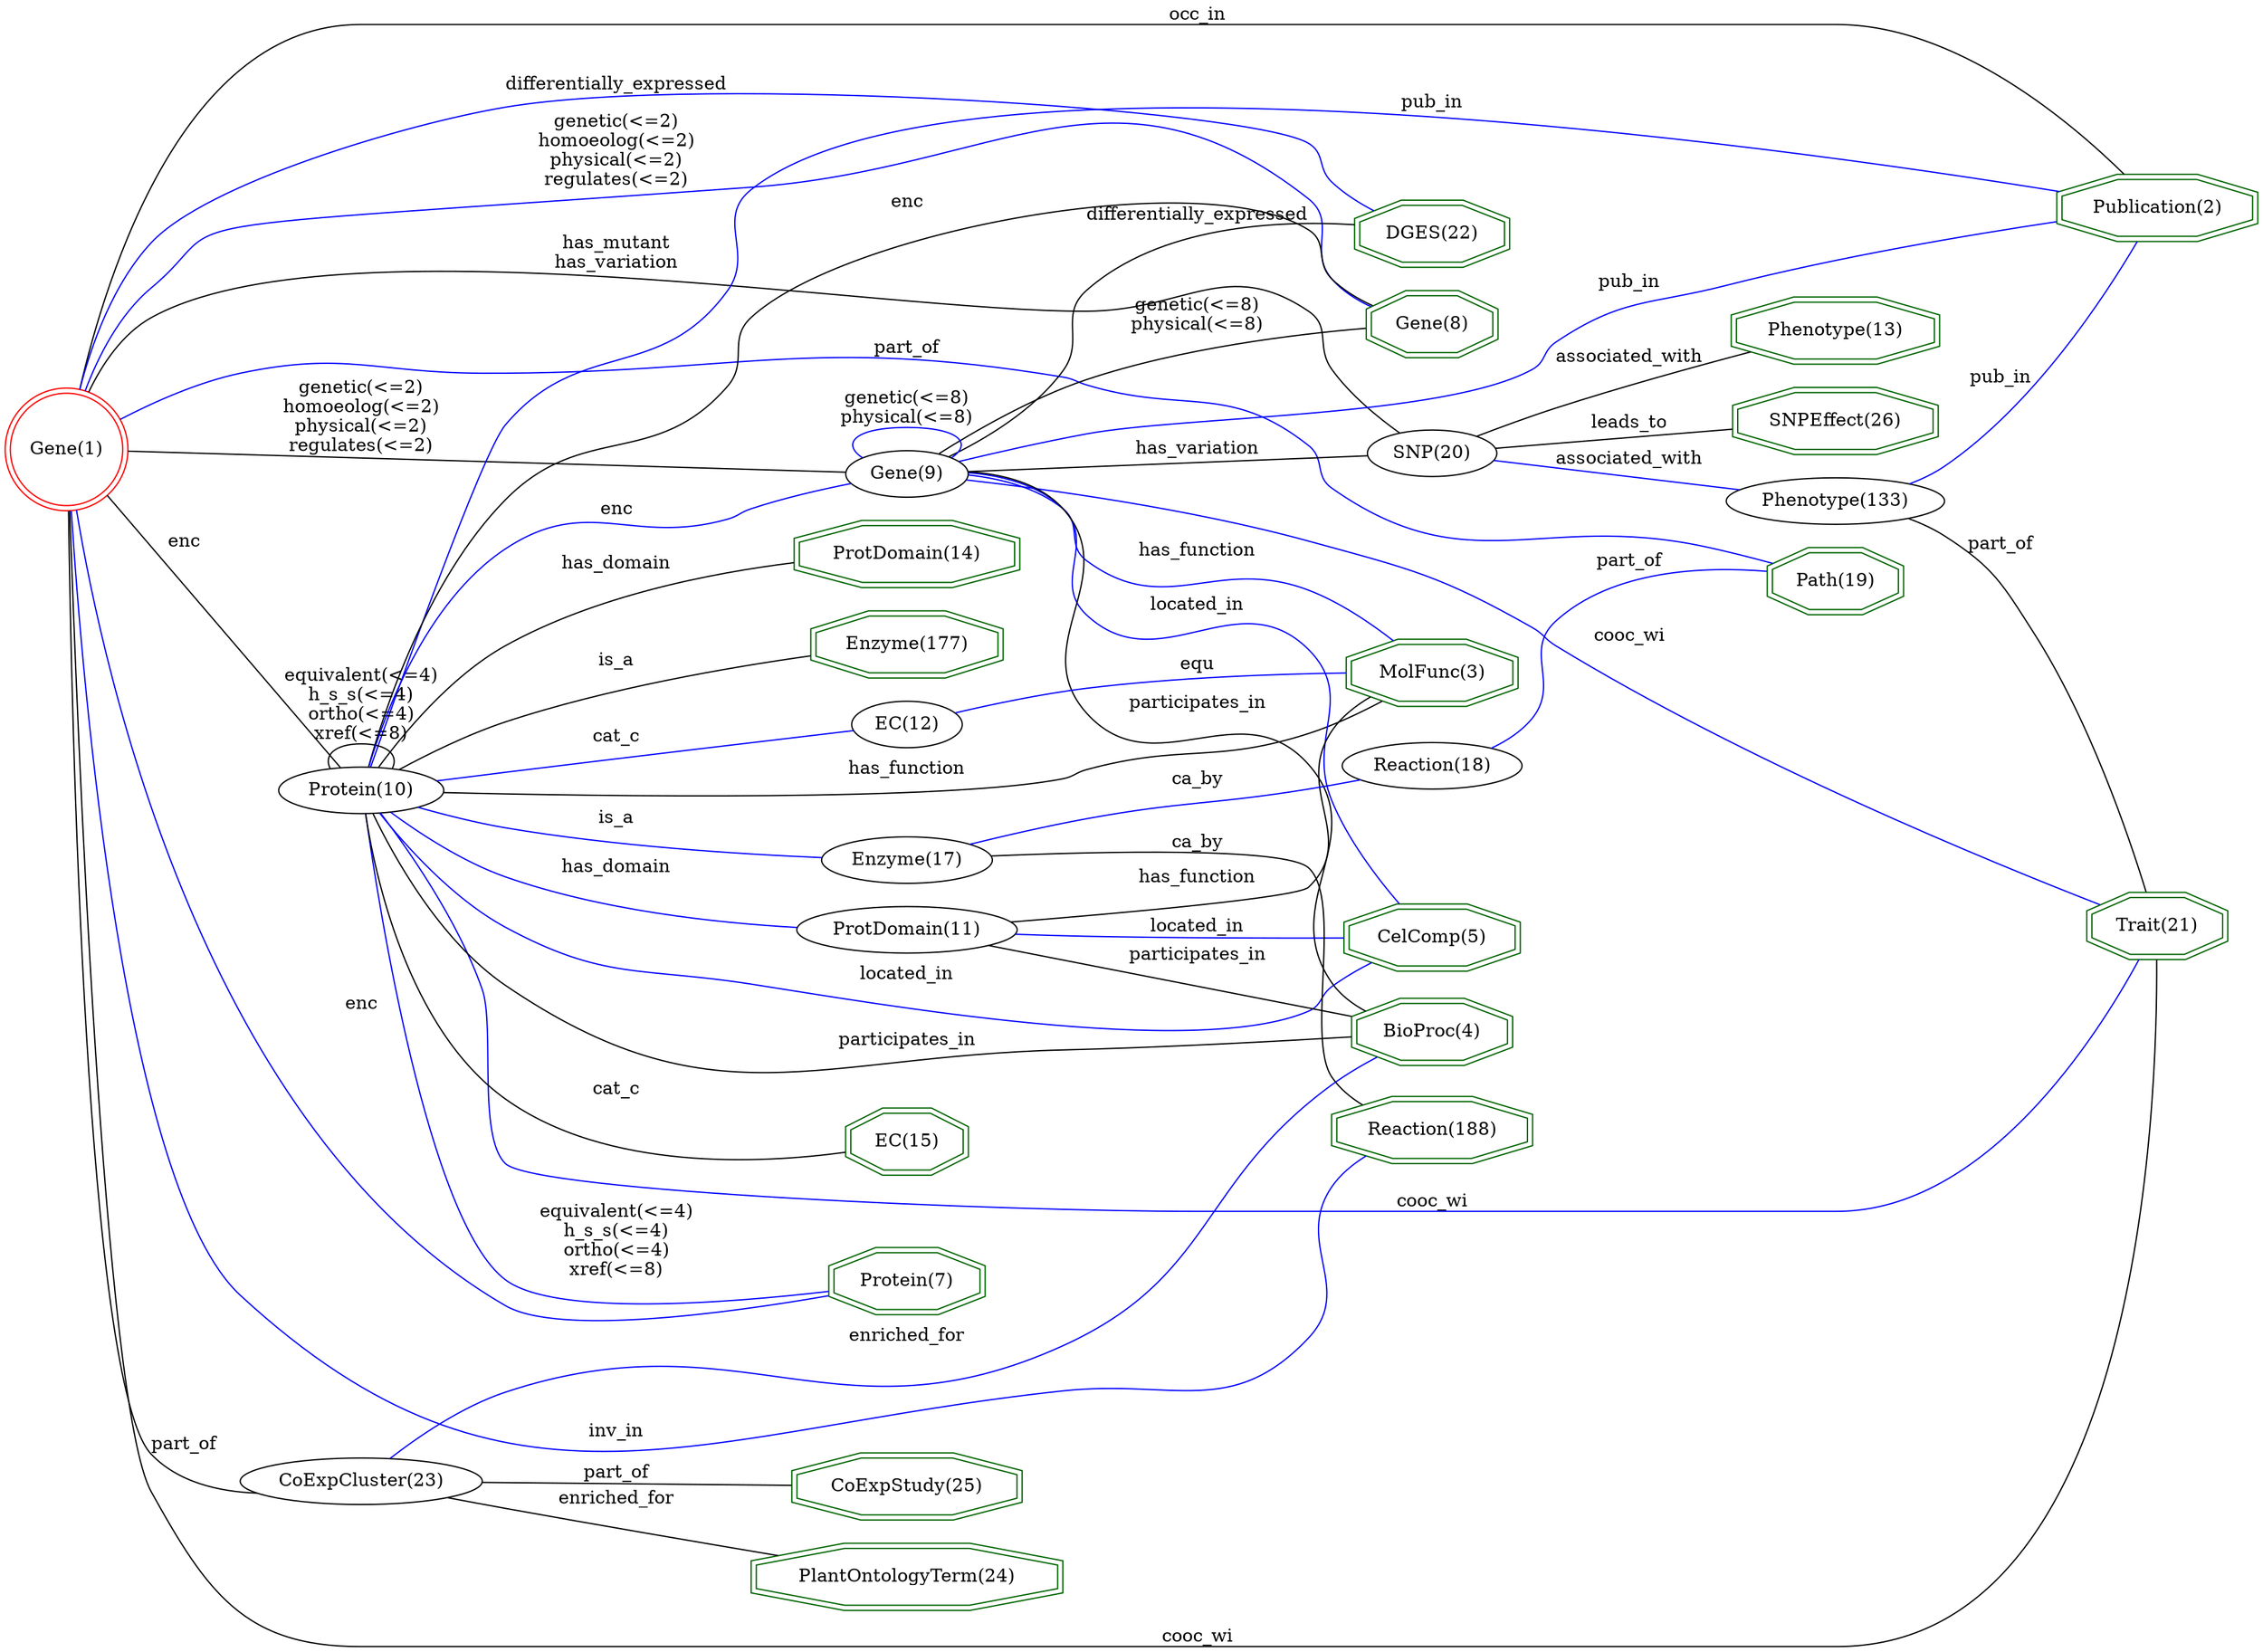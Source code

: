 digraph {
	graph [_draw_="c 9 -#fffffe00 C 7 -#ffffff P 4 0 0 0 1352 1486.9 1352 1486.9 0 ",
		bb="0,0,1486.9,1352",
		dpi=96,
		rankdir=LR,
		xdotversion=1.7
	];
	node [label="\N"];
	"Path(19)"	[_draw_="c 7 -#006400 p 8 1242.56 951.54 1242.56 966.46 1216.69 977 1180.11 977 1154.25 966.46 1154.25 951.54 1180.11 941 1216.69 941 c 7 \
-#006400 p 8 1246.54 948.85 1246.54 969.15 1217.47 981 1179.33 981 1150.26 969.15 1150.26 948.85 1179.33 937 1217.47 937 ",
		_ldraw_="F 14 11 -Times-Roman c 7 -#000000 T 1198.4 955.3 0 47 8 -Path(19) ",
		color=darkgreen,
		height=0.61111,
		pos="1198.4,959",
		shape=doubleoctagon,
		width=1.3422];
	"Trait(21)"	[_draw_="c 7 -#006400 p 8 1462.71 1136.54 1462.71 1151.46 1435.8 1162 1397.74 1162 1370.83 1151.46 1370.83 1136.54 1397.74 1126 1435.8 1126 \
c 7 -#006400 p 8 1466.72 1133.82 1466.72 1154.18 1436.56 1166 1396.98 1166 1366.81 1154.18 1366.81 1133.82 1396.98 1122 1436.56 \
1122 ",
		_ldraw_="F 14 11 -Times-Roman c 7 -#000000 T 1416.77 1140.3 0 49 9 -Trait(21) ",
		color=darkgreen,
		height=0.61111,
		pos="1416.8,1144",
		shape=doubleoctagon,
		width=1.3813];
	"Publication(2)"	[_draw_="c 7 -#006400 p 8 1483.02 851.54 1483.02 866.46 1444.21 877 1389.33 877 1350.52 866.46 1350.52 851.54 1389.33 841 1444.21 841 c 7 \
-#006400 p 8 1487.03 848.49 1487.03 869.51 1444.75 881 1388.79 881 1346.51 869.51 1346.51 848.49 1388.79 837 1444.75 837 ",
		_ldraw_="F 14 11 -Times-Roman c 7 -#000000 T 1416.77 855.3 0 78 14 -Publication(2) ",
		color=darkgreen,
		height=0.61111,
		pos="1416.8,859",
		shape=doubleoctagon,
		width=1.948];
	"PlantOntologyTerm(24)"	[_draw_="c 7 -#006400 p 8 691.82 80.54 691.82 95.46 631.29 106 545.69 106 485.16 95.46 485.16 80.54 545.69 70 631.29 70 c 7 -#006400 p 8 \
695.82 77.18 695.82 98.82 631.64 110 545.35 110 481.17 98.82 481.17 77.18 545.35 66 631.64 66 ",
		_ldraw_="F 14 11 -Times-Roman c 7 -#000000 T 588.49 84.3 0 131 21 -PlantOntologyTerm(24) ",
		color=darkgreen,
		height=0.61111,
		pos="588.49,88",
		shape=doubleoctagon,
		width=2.9837];
	"Gene(1)"	[_draw_="c 7 -#ff0000 e 43.65 658 39.78 39.78 c 7 -#ff0000 e 43.65 658 43.79 43.79 ",
		_ldraw_="F 14 11 -Times-Roman c 7 -#000000 T 43.65 654.3 0 45 7 -Gene(1) ",
		color=red,
		height=1.2124,
		pos="43.646,658",
		shape=doublecircle,
		width=1.2124];
	"Gene(1)" -> "Path(19)"	[_draw_="c 7 -#0000ff B 19 48.73 701.47 55.74 767.56 72.57 896.75 105.29 1002 123.72 1061.25 122.21 1082.49 163.29 1129 221.62 1195.04 247.3 \
1208.98 332.08 1233 388.1 1248.87 405.29 1240.06 463.08 1233 524.45 1225.5 947.06 1124.99 1003.16 1099 1071.81 1067.2 1141.02 1009.85 \
1175.3 979.36 ",
		_ldraw_="F 14 11 -Times-Roman c 7 -#000000 T 588.49 1233.8 0 40 7 -part_of ",
		arrowhead=none,
		color=blue,
		label=part_of,
		lp="588.49,1237.5",
		pos="48.734,701.47 55.741,767.56 72.568,896.75 105.29,1002 123.72,1061.3 122.21,1082.5 163.29,1129 221.62,1195 247.3,1209 332.08,1233 \
388.1,1248.9 405.29,1240.1 463.08,1233 524.45,1225.5 947.06,1125 1003.2,1099 1071.8,1067.2 1141,1009.9 1175.3,979.36"];
	"Gene(1)" -> "Trait(21)"	[_draw_="c 7 -#000000 B 13 47.54 701.51 58.68 851.37 105.02 1337 237.69 1337 237.69 1337 237.69 1337 1199.4 1337 1232.17 1337 1243.02 1335.63 \
1270.64 1318 1332.81 1278.31 1381.76 1203.42 1403.51 1166.18 ",
		_ldraw_="F 14 11 -Times-Roman c 7 -#000000 T 779.41 1340.8 0 46 7 -cooc_wi ",
		arrowhead=none,
		color=black,
		label=cooc_wi,
		lp="779.41,1344.5",
		pos="47.54,701.51 58.682,851.37 105.02,1337 237.69,1337 237.69,1337 237.69,1337 1199.4,1337 1232.2,1337 1243,1335.6 1270.6,1318 1332.8,\
1278.3 1381.8,1203.4 1403.5,1166.2"];
	"Gene(1)" -> "Publication(2)"	[_draw_="c 7 -#000000 B 13 47.26 614.39 54.23 504.39 74.82 218.03 105.29 128 131.54 50.48 155.84 0 237.69 0 237.69 0 237.69 0 1199.4 0 1377.41 \
0 1410.41 702.45 1415.09 836.9 ",
		_ldraw_="F 14 11 -Times-Roman c 7 -#000000 T 779.41 3.8 0 37 6 -occ_in ",
		arrowhead=none,
		color=black,
		label=occ_in,
		lp="779.41,7.5",
		pos="47.259,614.39 54.225,504.39 74.817,218.03 105.29,128 131.54,50.476 155.84,0 237.69,0 237.69,0 237.69,0 1199.4,0 1377.4,0 1410.4,\
702.45 1415.1,836.9"];
	"DGES(22)"	[_draw_="c 7 -#006400 p 8 985.15 1060.54 985.15 1075.46 954.62 1086 911.45 1086 880.92 1075.46 880.92 1060.54 911.45 1050 954.62 1050 c 7 \
-#006400 p 8 989.15 1057.69 989.15 1078.31 955.29 1090 910.78 1090 876.92 1078.31 876.92 1057.69 910.78 1046 955.29 1046 ",
		_ldraw_="F 14 11 -Times-Roman c 7 -#000000 T 933.03 1064.3 0 58 8 -DGES(22) ",
		color=darkgreen,
		height=0.61111,
		pos="933.03,1068",
		shape=doubleoctagon,
		width=1.5572];
	"Gene(1)" -> "DGES(22)"	[_draw_="c 7 -#0000ff B 13 48 701.54 55.74 770.89 81.1 906.03 163.29 979 351.48 1146.07 463.99 1081.46 713.91 1111 771.73 1117.83 788.21 \
1124.23 844.91 1111 850.66 1109.66 876.17 1096.92 898.12 1085.66 ",
		_ldraw_="F 14 11 -Times-Roman c 7 -#000000 T 397.58 1102.8 0 131 24 -differentially_expressed ",
		arrowhead=none,
		color=blue,
		label=differentially_expressed,
		lp="397.58,1106.5",
		pos="47.995,701.54 55.738,770.89 81.096,906.03 163.29,979 351.48,1146.1 463.99,1081.5 713.91,1111 771.73,1117.8 788.21,1124.2 844.91,\
1111 850.66,1109.7 876.17,1096.9 898.12,1085.7"];
	"Gene(8)"	[_draw_="c 7 -#006400 p 8 975.87 749.54 975.87 764.46 950.78 775 915.29 775 890.2 764.46 890.2 749.54 915.29 739 950.78 739 c 7 -#006400 \
p 8 979.86 746.88 979.86 767.12 951.58 779 914.49 779 886.21 767.12 886.21 746.88 914.49 735 951.58 735 ",
		_ldraw_="F 14 11 -Times-Roman c 7 -#000000 T 933.03 753.3 0 45 7 -Gene(8) ",
		color=darkgreen,
		height=0.61111,
		pos="933.03,757",
		shape=doubleoctagon,
		width=1.3031];
	"Gene(1)" -> "Gene(8)"	[_draw_="c 7 -#0000ff B 19 51 614.76 62.68 548.54 93.14 421.09 163.29 339 219.22 273.56 248.81 265.82 332.08 244 371.28 233.73 667.85 240.75 \
695.91 270 735.84 311.64 676.09 485.43 713.91 529 752.93 573.96 798.81 519.32 844.91 557 874.01 580.79 910.36 687.93 925.23 734.86 ",
		_ldraw_="F 14 11 -Times-Roman c 7 -#000000 T 397.58 292.8 0 72 12 -genetic(<=2) F 14 11 -Times-Roman c 7 -#000000 T 397.58 277.8 0 94 14 \
-homoeolog(<=2) F 14 11 -Times-Roman c 7 -#000000 T 397.58 262.8 0 78 13 -physical(<=2) F 14 11 -Times-Roman c 7 -#000000 T 397.58 \
247.8 0 82 14 -regulates(<=2) ",
		arrowhead=none,
		color=blue,
		label="genetic(<=2)\nhomoeolog(<=2)\nphysical(<=2)\nregulates(<=2)",
		lp="397.58,274",
		pos="50.999,614.76 62.685,548.54 93.142,421.09 163.29,339 219.22,273.56 248.81,265.82 332.08,244 371.28,233.73 667.85,240.75 695.91,270 \
735.84,311.64 676.09,485.43 713.91,529 752.93,573.96 798.81,519.32 844.91,557 874.01,580.79 910.36,687.93 925.23,734.86"];
	"Protein(7)"	[_draw_="c 7 -#006400 p 8 638.39 293.54 638.39 308.46 609.16 319 567.82 319 538.59 308.46 538.59 293.54 567.82 283 609.16 283 c 7 -#006400 \
p 8 642.39 290.73 642.39 311.27 609.86 323 567.13 323 534.6 311.27 534.6 290.73 567.13 279 609.86 279 ",
		_ldraw_="F 14 11 -Times-Roman c 7 -#000000 T 588.49 297.3 0 55 10 -Protein(7) ",
		color=darkgreen,
		height=0.61111,
		pos="588.49,301",
		shape=doubleoctagon,
		width=1.4986];
	"Gene(1)" -> "Protein(7)"	[_draw_="c 7 -#0000ff B 7 65.09 619.94 105.49 548.99 202.94 397.58 332.08 330 366.18 312.15 470.3 305.19 534.58 302.55 ",
		_ldraw_="F 14 11 -Times-Roman c 7 -#000000 T 238.69 478.8 0 19 3 -enc ",
		arrowhead=none,
		color=blue,
		label=enc,
		lp="238.69,482.5",
		pos="65.092,619.94 105.49,548.99 202.94,397.58 332.08,330 366.18,312.15 470.3,305.19 534.58,302.55"];
	"Reaction(188)"	[_draw_="c 7 -#006400 p 8 999.28 70.54 999.28 85.46 960.48 96 905.59 96 866.79 85.46 866.79 70.54 905.59 60 960.48 60 c 7 -#006400 p 8 1003.29 \
67.49 1003.29 88.51 961.01 100 905.06 100 862.78 88.51 862.78 67.49 905.06 56 961.01 56 ",
		_ldraw_="F 14 11 -Times-Roman c 7 -#000000 T 933.03 74.3 0 78 13 -Reaction(188) ",
		color=darkgreen,
		height=0.61111,
		pos="933.03,78",
		shape=doubleoctagon,
		width=1.948];
	"Gene(1)" -> "Reaction(188)"	[_draw_="c 7 -#0000ff B 10 45.49 614.39 48.24 510.77 59.59 253.14 105.29 182 250.31 -43.74 427.86 45.1 695.91 57 752.13 59.5 815.67 65.32 \
862.66 70.2 ",
		_ldraw_="F 14 11 -Times-Roman c 7 -#000000 T 397.58 38.8 0 35 6 -inv_in ",
		arrowhead=none,
		color=blue,
		label=inv_in,
		lp="397.58,42.5",
		pos="45.492,614.39 48.235,510.77 59.591,253.14 105.29,182 250.31,-43.743 427.86,45.104 695.91,57 752.13,59.495 815.67,65.317 862.66,70.199"];
	"Protein(10)"	[_draw_="c 7 -#000000 e 238.69 658 50.89 18 ",
		_ldraw_="F 14 11 -Times-Roman c 7 -#000000 T 238.69 654.3 0 62 11 -Protein(10) ",
		height=0.5,
		pos="238.69,658",
		width=1.4082];
	"Gene(1)" -> "Protein(10)"	[_draw_="c 7 -#000000 B 4 87.49 658 117.15 658 156.72 658 187.8 658 ",
		_ldraw_="F 14 11 -Times-Roman c 7 -#000000 T 125.29 661.8 0 19 3 -enc ",
		arrowhead=none,
		color=black,
		label=enc,
		lp="125.29,665.5",
		pos="87.488,658 117.15,658 156.72,658 187.8,658"];
	"Gene(9)"	[_draw_="c 7 -#000000 e 588.49 898 39.79 18 ",
		_ldraw_="F 14 11 -Times-Roman c 7 -#000000 T 588.49 894.3 0 45 7 -Gene(9) ",
		height=0.5,
		pos="588.49,898",
		width=1.1013];
	"Gene(1)" -> "Gene(9)"	[_draw_="c 7 -#000000 B 7 69.13 694.11 113.22 755.49 212.58 878.06 332.08 925 409.27 955.32 509.13 927.33 557.96 909.75 ",
		_ldraw_="F 14 11 -Times-Roman c 7 -#000000 T 238.69 963.8 0 72 12 -genetic(<=2) F 14 11 -Times-Roman c 7 -#000000 T 238.69 948.8 0 94 14 \
-homoeolog(<=2) F 14 11 -Times-Roman c 7 -#000000 T 238.69 933.8 0 78 13 -physical(<=2) F 14 11 -Times-Roman c 7 -#000000 T 238.69 \
918.8 0 82 14 -regulates(<=2) ",
		arrowhead=none,
		color=black,
		label="genetic(<=2)\nhomoeolog(<=2)\nphysical(<=2)\nregulates(<=2)",
		lp="238.69,945",
		pos="69.134,694.11 113.22,755.49 212.58,878.06 332.08,925 409.27,955.32 509.13,927.33 557.96,909.75"];
	"SNP(20)"	[_draw_="c 7 -#000000 e 933.03 1215 41.69 18 ",
		_ldraw_="F 14 11 -Times-Roman c 7 -#000000 T 933.03 1211.3 0 48 7 -SNP(20) ",
		height=0.5,
		pos="933.03,1215",
		width=1.1555];
	"Gene(1)" -> "SNP(20)"	[_draw_="c 7 -#000000 B 10 49.14 701.66 56.1 759.11 72.29 862.49 105.29 945 158.85 1078.88 197.87 1124.28 332.08 1177 434.2 1217.12 773.26 \
1216.97 891.18 1215.64 ",
		_ldraw_="F 14 11 -Times-Roman c 7 -#000000 T 397.58 1219.8 0 64 10 -has_mutant F 14 11 -Times-Roman c 7 -#000000 T 397.58 1204.8 0 73 13 \
-has_variation ",
		arrowhead=none,
		color=black,
		label="has_mutant\nhas_variation",
		lp="397.58,1216",
		pos="49.137,701.66 56.098,759.11 72.285,862.49 105.29,945 158.85,1078.9 197.87,1124.3 332.08,1177 434.2,1217.1 773.26,1217 891.18,1215.6"];
	"CoExpCluster(23)"	[_draw_="c 7 -#000000 e 238.69 173 75.29 18 ",
		_ldraw_="F 14 11 -Times-Roman c 7 -#000000 T 238.69 169.3 0 100 16 -CoExpCluster(23) ",
		height=0.5,
		pos="238.69,173",
		width=2.0943];
	"Gene(1)" -> "CoExpCluster(23)"	[_draw_="c 7 -#000000 B 7 44.75 614.09 45.88 513.74 53.99 271.72 105.29 212 120.75 194.01 144.05 184.1 166.82 178.71 ",
		_ldraw_="F 14 11 -Times-Roman c 7 -#000000 T 125.29 215.8 0 40 7 -part_of ",
		arrowhead=none,
		color=black,
		label=part_of,
		lp="125.29,219.5",
		pos="44.747,614.09 45.876,513.74 53.99,271.72 105.29,212 120.75,194.01 144.05,184.1 166.82,178.71"];
	"MolFunc(3)"	[_draw_="c 7 -#006400 p 8 991.32 426.54 991.32 441.46 957.18 452 908.89 452 874.75 441.46 874.75 426.54 908.89 416 957.18 416 c 7 -#006400 \
p 8 995.31 423.59 995.31 444.41 957.78 456 908.29 456 870.75 444.41 870.75 423.59 908.29 412 957.78 412 ",
		_ldraw_="F 14 11 -Times-Roman c 7 -#000000 T 933.03 430.3 0 67 10 -MolFunc(3) ",
		color=darkgreen,
		height=0.61111,
		pos="933.03,434",
		shape=doubleoctagon,
		width=1.7331];
	"EC(15)"	[_draw_="c 7 -#006400 p 8 627.79 743.54 627.79 758.46 604.77 769 572.21 769 549.19 758.46 549.19 743.54 572.21 733 604.77 733 c 7 -#006400 \
p 8 631.78 740.97 631.78 761.03 605.64 773 571.35 773 545.2 761.03 545.2 740.97 571.35 729 605.64 729 ",
		_ldraw_="F 14 11 -Times-Roman c 7 -#000000 T 588.49 747.3 0 40 6 -EC(15) ",
		color=darkgreen,
		height=0.61111,
		pos="588.49,751",
		shape=doubleoctagon,
		width=1.2054];
	"Phenotype(13)"	[_draw_="c 7 -#006400 p 8 1265.97 1279.54 1265.97 1294.46 1226.39 1305 1170.41 1305 1130.83 1294.46 1130.83 1279.54 1170.41 1269 1226.39 \
1269 c 7 -#006400 p 8 1269.97 1276.47 1269.97 1297.53 1226.91 1309 1169.89 1309 1126.83 1297.53 1126.83 1276.47 1169.89 1265 1226.91 \
1265 ",
		_ldraw_="F 14 11 -Times-Roman c 7 -#000000 T 1198.4 1283.3 0 80 13 -Phenotype(13) ",
		color=darkgreen,
		height=0.61111,
		pos="1198.4,1287",
		shape=doubleoctagon,
		width=1.9871];
	"SNPEffect(26)"	[_draw_="c 7 -#006400 p 8 1266.87 1217.54 1266.87 1232.46 1226.76 1243 1170.04 1243 1129.94 1232.46 1129.94 1217.54 1170.04 1207 1226.76 \
1207 c 7 -#006400 p 8 1270.88 1214.46 1270.88 1235.54 1227.28 1247 1169.52 1247 1125.92 1235.54 1125.92 1214.46 1169.52 1203 1227.28 \
1203 ",
		_ldraw_="F 14 11 -Times-Roman c 7 -#000000 T 1198.4 1221.3 0 81 13 -SNPEffect(26) ",
		color=darkgreen,
		height=0.61111,
		pos="1198.4,1225",
		shape=doubleoctagon,
		width=2.0066];
	"CelComp(5)"	[_draw_="c 7 -#006400 p 8 992.64 960.54 992.64 975.46 957.72 986 908.34 986 873.43 975.46 873.43 960.54 908.34 950 957.72 950 c 7 -#006400 \
p 8 996.63 957.57 996.63 978.43 958.31 990 907.76 990 869.44 978.43 869.44 957.57 907.76 946 958.31 946 ",
		_ldraw_="F 14 11 -Times-Roman c 7 -#000000 T 933.03 964.3 0 69 10 -CelComp(5) ",
		color=darkgreen,
		height=0.61111,
		pos="933.03,968",
		shape=doubleoctagon,
		width=1.7721];
	"BioProc(4)"	[_draw_="c 7 -#006400 p 8 987.36 539.54 987.36 554.46 955.54 565 910.53 565 878.71 554.46 878.71 539.54 910.53 529 955.54 529 c 7 -#006400 \
p 8 991.37 536.66 991.37 557.34 956.19 569 909.88 569 874.7 557.34 874.7 536.66 909.88 525 956.19 525 ",
		_ldraw_="F 14 11 -Times-Roman c 7 -#000000 T 933.03 543.3 0 61 10 -BioProc(4) ",
		color=darkgreen,
		height=0.61111,
		pos="933.03,547",
		shape=doubleoctagon,
		width=1.6158];
	"ProtDomain(14)"	[_draw_="c 7 -#006400 p 8 663.13 681.54 663.13 696.46 619.41 707 557.58 707 513.86 696.46 513.86 681.54 557.58 671 619.41 671 c 7 -#006400 \
p 8 667.13 678.39 667.13 699.61 619.88 711 557.1 711 509.85 699.61 509.85 678.39 557.1 667 619.88 667 ",
		_ldraw_="F 14 11 -Times-Roman c 7 -#000000 T 588.49 685.3 0 90 14 -ProtDomain(14) ",
		color=darkgreen,
		height=0.61111,
		pos="588.49,689",
		shape=doubleoctagon,
		width=2.1825];
	"Enzyme(177)"	[_draw_="c 7 -#006400 p 8 652.53 619.54 652.53 634.46 615.02 645 561.97 645 524.46 634.46 524.46 619.54 561.97 609 615.02 609 c 7 -#006400 \
p 8 656.53 616.51 656.53 637.49 615.57 649 561.42 649 520.46 637.49 520.46 616.51 561.42 605 615.57 605 ",
		_ldraw_="F 14 11 -Times-Roman c 7 -#000000 T 588.49 623.3 0 75 11 -Enzyme(177) ",
		color=darkgreen,
		height=0.61111,
		pos="588.49,627",
		shape=doubleoctagon,
		width=1.8894];
	"CoExpStudy(25)"	[_draw_="c 7 -#006400 p 8 664.45 142.54 664.45 157.46 619.95 168 557.03 168 512.54 157.46 512.54 142.54 557.03 132 619.95 132 c 7 -#006400 \
p 8 668.45 139.38 668.45 160.62 620.42 172 556.56 172 508.54 160.62 508.54 139.38 556.56 128 620.42 128 ",
		_ldraw_="F 14 11 -Times-Roman c 7 -#000000 T 588.49 146.3 0 92 14 -CoExpStudy(25) ",
		color=darkgreen,
		height=0.61111,
		pos="588.49,150",
		shape=doubleoctagon,
		width=2.2216];
	"Phenotype(133)"	[_draw_="c 7 -#000000 e 1198.4 1167 66.89 18 ",
		_ldraw_="F 14 11 -Times-Roman c 7 -#000000 T 1198.4 1163.3 0 87 14 -Phenotype(133) ",
		height=0.5,
		pos="1198.4,1167",
		width=1.8596];
	"Phenotype(133)" -> "Trait(21)"	[_draw_="c 7 -#000000 B 4 1260.83 1160.47 1294.43 1156.9 1335.5 1152.53 1366.9 1149.19 ",
		_ldraw_="F 14 11 -Times-Roman c 7 -#000000 T 1308.64 1159.8 0 40 7 -part_of ",
		arrowhead=none,
		color=black,
		label=part_of,
		lp="1308.6,1163.5",
		pos="1260.8,1160.5 1294.4,1156.9 1335.5,1152.5 1366.9,1149.2"];
	"Phenotype(133)" -> "Publication(2)"	[_draw_="c 7 -#0000ff B 4 1211.97 1149.11 1249.22 1096.09 1358.98 939.84 1400.03 881.4 ",
		_ldraw_="F 14 11 -Times-Roman c 7 -#000000 T 1308.64 1034.8 0 38 6 -pub_in ",
		arrowhead=none,
		color=blue,
		label=pub_in,
		lp="1308.6,1038.5",
		pos="1212,1149.1 1249.2,1096.1 1359,939.84 1400,881.4"];
	"Protein(10)" -> "Trait(21)"	[_draw_="c 7 -#0000ff B 13 251.93 675.76 269.36 702.14 300.71 753.86 314.08 803 323.28 836.83 306.91 1093.6 332.08 1118 335.37 1121.19 1084.54 \
1135.43 1270.64 1140 1302.64 1140.79 1338.61 1141.78 1366.73 1142.58 ",
		_ldraw_="F 14 11 -Times-Roman c 7 -#000000 T 933.03 1137.8 0 46 7 -cooc_wi ",
		arrowhead=none,
		color=blue,
		label=cooc_wi,
		lp="933.03,1141.5",
		pos="251.93,675.76 269.36,702.14 300.71,753.86 314.08,803 323.28,836.83 306.91,1093.6 332.08,1118 335.37,1121.2 1084.5,1135.4 1270.6,\
1140 1302.6,1140.8 1338.6,1141.8 1366.7,1142.6"];
	"Protein(10)" -> "Publication(2)"	[_draw_="c 7 -#0000ff B 13 248.7 675.79 262.83 701.86 292.72 750.14 332.08 776 389.29 813.59 413.33 805.23 481.08 815 619.07 834.89 968.96 \
826.24 1108.16 834 1190.15 838.57 1284.21 846.63 1346.51 852.36 ",
		_ldraw_="F 14 11 -Times-Roman c 7 -#000000 T 933.03 833.8 0 38 6 -pub_in ",
		arrowhead=none,
		color=blue,
		label=pub_in,
		lp="933.03,837.5",
		pos="248.7,675.79 262.83,701.86 292.72,750.14 332.08,776 389.29,813.59 413.33,805.23 481.08,815 619.07,834.89 968.96,826.24 1108.2,834 \
1190.1,838.57 1284.2,846.63 1346.5,852.36"];
	"Protein(10)" -> "MolFunc(3)"	[_draw_="c 7 -#000000 B 13 247.18 639.88 260.07 611.05 289.26 555.05 332.08 526 366.45 502.68 656.86 454.16 695.91 440 704.31 436.95 705.2 \
433.05 713.91 431 765.69 418.77 826.34 420.87 870.52 425.25 ",
		_ldraw_="F 14 11 -Times-Roman c 7 -#000000 T 588.49 489.8 0 70 12 -has_function ",
		arrowhead=none,
		color=black,
		label=has_function,
		lp="588.49,493.5",
		pos="247.18,639.88 260.07,611.05 289.26,555.05 332.08,526 366.45,502.68 656.86,454.16 695.91,440 704.31,436.95 705.2,433.05 713.91,431 \
765.69,418.77 826.34,420.87 870.52,425.25"];
	"Protein(10)" -> "EC(15)"	[_draw_="c 7 -#000000 B 7 270.4 672.25 288.14 680.06 311.04 689.47 332.08 696 405.5 718.8 493.67 735.52 544.87 744.22 ",
		_ldraw_="F 14 11 -Times-Roman c 7 -#000000 T 397.58 730.8 0 29 5 -cat_c ",
		arrowhead=none,
		color=black,
		label=cat_c,
		lp="397.58,734.5",
		pos="270.4,672.25 288.14,680.06 311.04,689.47 332.08,696 405.5,718.8 493.67,735.52 544.87,744.22"];
	"Protein(10)" -> "Gene(8)"	[_draw_="c 7 -#000000 B 16 253.06 675.37 269.47 695.47 299.21 728.08 332.08 746 391.9 778.61 413.43 773.94 481.08 782 575.89 793.29 604 807.86 \
695.91 782 704.93 779.46 704.97 773.83 713.91 771 771.25 752.86 841.2 751.82 886.17 753.65 ",
		_ldraw_="F 14 11 -Times-Roman c 7 -#000000 T 588.49 799.8 0 19 3 -enc ",
		arrowhead=none,
		color=black,
		label=enc,
		lp="588.49,803.5",
		pos="253.06,675.37 269.47,695.47 299.21,728.08 332.08,746 391.9,778.61 413.43,773.94 481.08,782 575.89,793.29 604,807.86 695.91,782 704.93,\
779.46 704.97,773.83 713.91,771 771.25,752.86 841.2,751.82 886.17,753.65"];
	"Protein(10)" -> "CelComp(5)"	[_draw_="c 7 -#0000ff B 10 251.07 675.49 267.73 701.94 298.44 754.23 314.08 803 330.81 855.19 296.65 883.18 332.08 925 469.94 1087.75 769.73 \
1018.17 885.3 983.39 ",
		_ldraw_="F 14 11 -Times-Roman c 7 -#000000 T 588.49 1031.8 0 57 10 -located_in ",
		arrowhead=none,
		color=blue,
		label=located_in,
		lp="588.49,1035.5",
		pos="251.07,675.49 267.73,701.94 298.44,754.23 314.08,803 330.81,855.19 296.65,883.18 332.08,925 469.94,1087.7 769.73,1018.2 885.3,983.39"];
	"Protein(10)" -> "BioProc(4)"	[_draw_="c 7 -#000000 B 10 256.76 640.93 274.37 624.09 303.26 598.54 332.08 582 393.3 546.87 411.59 539.42 481.08 527 620.91 502.02 788.79 \
522.44 874.91 536.49 ",
		_ldraw_="F 14 11 -Times-Roman c 7 -#000000 T 588.49 530.8 0 80 15 -participates_in ",
		arrowhead=none,
		color=black,
		label=participates_in,
		lp="588.49,534.5",
		pos="256.76,640.93 274.37,624.09 303.26,598.54 332.08,582 393.3,546.87 411.59,539.42 481.08,527 620.91,502.02 788.79,522.44 874.91,536.49"];
	"Protein(10)" -> "Protein(7)"	[_draw_="c 7 -#0000ff B 10 238.89 639.7 237.63 585.38 241.95 424.01 332.08 346 354.32 326.75 434.11 332.12 463.08 327 487.52 322.68 514.51 \
317.13 537.09 312.28 ",
		_ldraw_="F 14 11 -Times-Roman c 7 -#000000 T 397.58 394.8 0 89 15 -equivalent(<=4) F 14 11 -Times-Roman c 7 -#000000 T 397.58 379.8 0 64 \
10 -h_s_s(<=4) F 14 11 -Times-Roman c 7 -#000000 T 397.58 364.8 0 61 10 -ortho(<=4) F 14 11 -Times-Roman c 7 -#000000 T 397.58 349.8 \
0 55 9 -xref(<=8) ",
		arrowhead=none,
		color=blue,
		label="equivalent(<=4)\nh_s_s(<=4)\northo(<=4)\nxref(<=8)",
		lp="397.58,376",
		pos="238.89,639.7 237.63,585.38 241.95,424.01 332.08,346 354.32,326.75 434.11,332.12 463.08,327 487.52,322.68 514.51,317.13 537.09,312.28"];
	"Protein(10)" -> "ProtDomain(14)"	[_draw_="c 7 -#000000 B 4 288.05 662.31 345.44 667.43 441.91 676.02 509.81 682.08 ",
		_ldraw_="F 14 11 -Times-Roman c 7 -#000000 T 397.58 680.8 0 67 10 -has_domain ",
		arrowhead=none,
		color=black,
		label=has_domain,
		lp="397.58,684.5",
		pos="288.05,662.31 345.44,667.43 441.91,676.02 509.81,682.08"];
	"Protein(10)" -> "Enzyme(177)"	[_draw_="c 7 -#000000 B 7 286.65 652.04 301.2 650.29 317.29 648.46 332.08 647 395.82 640.71 468.67 635.17 520.21 631.52 ",
		_ldraw_="F 14 11 -Times-Roman c 7 -#000000 T 397.58 650.8 0 22 4 -is_a ",
		arrowhead=none,
		color=black,
		label=is_a,
		lp="397.58,654.5",
		pos="286.65,652.04 301.2,650.29 317.29,648.46 332.08,647 395.82,640.71 468.67,635.17 520.21,631.52"];
	"Protein(10)" -> "Protein(10)"	[_draw_="c 7 -#000000 B 7 219 674.66 214.62 684.62 221.19 694 238.69 694 256.19 694 262.75 684.62 258.37 674.66 ",
		_ldraw_="F 14 11 -Times-Roman c 7 -#000000 T 238.69 742.8 0 89 15 -equivalent(<=4) F 14 11 -Times-Roman c 7 -#000000 T 238.69 727.8 0 64 \
10 -h_s_s(<=4) F 14 11 -Times-Roman c 7 -#000000 T 238.69 712.8 0 61 10 -ortho(<=4) F 14 11 -Times-Roman c 7 -#000000 T 238.69 697.8 \
0 55 9 -xref(<=8) ",
		arrowhead=none,
		color=black,
		label="equivalent(<=4)\nh_s_s(<=4)\northo(<=4)\nxref(<=8)",
		lp="238.69,724",
		pos="219,674.66 214.62,684.62 221.19,694 238.69,694 256.19,694 262.75,684.62 258.37,674.66"];
	"Protein(10)" -> "Gene(9)"	[_draw_="c 7 -#0000ff B 7 241.82 676.12 247.72 717.43 268.31 818.65 332.08 866 396.84 914.09 497.25 910.27 550.85 903.84 ",
		_ldraw_="F 14 11 -Times-Roman c 7 -#000000 T 397.58 909.8 0 19 3 -enc ",
		arrowhead=none,
		color=blue,
		label=enc,
		lp="397.58,913.5",
		pos="241.82,676.12 247.72,717.43 268.31,818.65 332.08,866 396.84,914.09 497.25,910.27 550.85,903.84"];
	"EC(12)"	[_draw_="c 7 -#000000 e 588.49 413 36.29 18 ",
		_ldraw_="F 14 11 -Times-Roman c 7 -#000000 T 588.49 409.3 0 40 6 -EC(12) ",
		height=0.5,
		pos="588.49,413",
		width=1.011];
	"Protein(10)" -> "EC(12)"	[_draw_="c 7 -#0000ff B 10 242.99 639.88 250.93 601.89 274.84 513.87 332.08 471 379.39 435.56 405.44 461.13 463.08 448 495.57 440.6 532.23 \
430.01 557.29 422.42 ",
		_ldraw_="F 14 11 -Times-Roman c 7 -#000000 T 397.58 474.8 0 29 5 -cat_c ",
		arrowhead=none,
		color=blue,
		label=cat_c,
		lp="397.58,478.5",
		pos="242.99,639.88 250.93,601.89 274.84,513.87 332.08,471 379.39,435.56 405.44,461.13 463.08,448 495.57,440.6 532.23,430.01 557.29,422.42"];
	"ProtDomain(11)"	[_draw_="c 7 -#000000 e 588.49 569 68.79 18 ",
		_ldraw_="F 14 11 -Times-Roman c 7 -#000000 T 588.49 565.3 0 90 14 -ProtDomain(11) ",
		height=0.5,
		pos="588.49,569",
		width=1.9137];
	"Protein(10)" -> "ProtDomain(11)"	[_draw_="c 7 -#0000ff B 7 268.15 643.31 286.09 634.57 309.96 623.88 332.08 617 396.7 596.89 473.28 583.87 525.62 576.53 ",
		_ldraw_="F 14 11 -Times-Roman c 7 -#000000 T 397.58 620.8 0 67 10 -has_domain ",
		arrowhead=none,
		color=blue,
		label=has_domain,
		lp="397.58,624.5",
		pos="268.15,643.31 286.09,634.57 309.96,623.88 332.08,617 396.7,596.89 473.28,583.87 525.62,576.53"];
	"Enzyme(17)"	[_draw_="c 7 -#000000 e 588.49 359 54.69 18 ",
		_ldraw_="F 14 11 -Times-Roman c 7 -#000000 T 588.49 355.3 0 68 10 -Enzyme(17) ",
		height=0.5,
		pos="588.49,359",
		width=1.5165];
	"Protein(10)" -> "Enzyme(17)"	[_draw_="c 7 -#0000ff B 13 241.09 639.86 245.55 595.8 263.46 482.88 332.08 429 378.35 392.67 412.49 440.03 463.08 410 474.55 403.19 469.98 \
393.39 481.08 386 497.49 375.06 518.03 368.55 536.67 364.68 ",
		_ldraw_="F 14 11 -Times-Roman c 7 -#000000 T 397.58 432.8 0 22 4 -is_a ",
		arrowhead=none,
		color=blue,
		label=is_a,
		lp="397.58,436.5",
		pos="241.09,639.86 245.55,595.8 263.46,482.88 332.08,429 378.35,392.67 412.49,440.03 463.08,410 474.55,403.19 469.98,393.39 481.08,386 \
497.49,375.06 518.03,368.55 536.67,364.68"];
	"Gene(9)" -> "Trait(21)"	[_draw_="c 7 -#0000ff B 10 606.8 914.31 629.45 934.55 671.28 968.31 713.91 984 842.5 1031.32 1207.75 967.49 1328.64 1032 1365.81 1051.83 \
1392.2 1095.14 1405.62 1121.72 ",
		_ldraw_="F 14 11 -Times-Roman c 7 -#000000 T 1064.66 1004.8 0 46 7 -cooc_wi ",
		arrowhead=none,
		color=blue,
		label=cooc_wi,
		lp="1064.7,1008.5",
		pos="606.8,914.31 629.45,934.55 671.28,968.31 713.91,984 842.5,1031.3 1207.8,967.49 1328.6,1032 1365.8,1051.8 1392.2,1095.1 1405.6,1121.7"];
	"Gene(9)" -> "Publication(2)"	[_draw_="c 7 -#0000ff B 4 627.96 896.18 757.56 890.07 1179.42 870.16 1346.61 862.26 ",
		_ldraw_="F 14 11 -Times-Roman c 7 -#000000 T 1064.66 880.8 0 38 6 -pub_in ",
		arrowhead=none,
		color=blue,
		label=pub_in,
		lp="1064.7,884.5",
		pos="627.96,896.18 757.56,890.07 1179.4,870.16 1346.6,862.26"];
	"Gene(9)" -> "DGES(22)"	[_draw_="c 7 -#000000 B 10 615.52 911.35 639.67 925 674.94 948.38 695.91 978 711.26 999.68 693.72 1017.73 713.91 1035 720.09 1040.29 814.25 \
1053.11 876.82 1061.12 ",
		_ldraw_="F 14 11 -Times-Roman c 7 -#000000 T 779.41 1059.8 0 131 24 -differentially_expressed ",
		arrowhead=none,
		color=black,
		label=differentially_expressed,
		lp="779.41,1063.5",
		pos="615.52,911.35 639.67,925 674.94,948.38 695.91,978 711.26,999.68 693.72,1017.7 713.91,1035 720.09,1040.3 814.25,1053.1 876.82,1061.1"];
	"Gene(9)" -> "MolFunc(3)"	[_draw_="c 7 -#0000ff B 10 620.07 886.91 645.16 876.06 679.17 856.9 695.91 828 728.82 771.17 676.67 587.1 713.91 533 724.58 517.5 829.2 474.43 \
889.59 450.52 ",
		_ldraw_="F 14 11 -Times-Roman c 7 -#000000 T 779.41 536.8 0 70 12 -has_function ",
		arrowhead=none,
		color=blue,
		label=has_function,
		lp="779.41,540.5",
		pos="620.07,886.91 645.16,876.06 679.17,856.9 695.91,828 728.82,771.17 676.67,587.1 713.91,533 724.58,517.5 829.2,474.43 889.59,450.52"];
	"Gene(9)" -> "Gene(8)"	[_draw_="c 7 -#000000 B 13 620.14 887.07 645.31 878.12 681.89 865.16 713.91 854 772.04 833.74 789.2 835.21 844.91 809 853.39 805.01 854.87 \
802.84 862.91 798 875.94 790.16 890.4 781.56 902.72 774.27 ",
		_ldraw_="F 14 11 -Times-Roman c 7 -#000000 T 779.41 872.8 0 72 12 -genetic(<=8) F 14 11 -Times-Roman c 7 -#000000 T 779.41 857.8 0 78 13 \
-physical(<=8) ",
		arrowhead=none,
		color=black,
		label="genetic(<=8)\nphysical(<=8)",
		lp="779.41,869",
		pos="620.14,887.07 645.31,878.12 681.89,865.16 713.91,854 772.04,833.74 789.2,835.21 844.91,809 853.39,805.01 854.87,802.84 862.91,798 \
875.94,790.16 890.4,781.56 902.72,774.27"];
	"Gene(9)" -> "CelComp(5)"	[_draw_="c 7 -#0000ff B 7 616.45 911.16 641.18 922.62 679.14 938.66 713.91 947 765.33 959.34 825.22 964.47 869.22 966.58 ",
		_ldraw_="F 14 11 -Times-Roman c 7 -#000000 T 779.41 968.8 0 57 10 -located_in ",
		arrowhead=none,
		color=blue,
		label=located_in,
		lp="779.41,972.5",
		pos="616.45,911.16 641.18,922.62 679.14,938.66 713.91,947 765.33,959.34 825.22,964.47 869.22,966.58"];
	"Gene(9)" -> "BioProc(4)"	[_draw_="c 7 -#000000 B 10 616.99 885.29 640.47 873.29 673.85 853.37 695.91 828 708.17 813.9 703.56 805.56 713.91 790 773.87 699.84 865.78 \
608.95 908.59 568.61 ",
		_ldraw_="F 14 11 -Times-Roman c 7 -#000000 T 779.41 793.8 0 80 15 -participates_in ",
		arrowhead=none,
		color=black,
		label=participates_in,
		lp="779.41,797.5",
		pos="616.99,885.29 640.47,873.29 673.85,853.37 695.91,828 708.17,813.9 703.56,805.56 713.91,790 773.87,699.84 865.78,608.95 908.59,568.61"];
	"Gene(9)" -> "Gene(9)"	[_draw_="c 7 -#0000ff B 7 559.21 910.54 544.96 921.87 554.72 934 588.49 934 622.26 934 632.02 921.87 617.78 910.54 ",
		_ldraw_="F 14 11 -Times-Roman c 7 -#000000 T 588.49 952.8 0 72 12 -genetic(<=8) F 14 11 -Times-Roman c 7 -#000000 T 588.49 937.8 0 78 13 \
-physical(<=8) ",
		arrowhead=none,
		color=blue,
		label="genetic(<=8)\nphysical(<=8)",
		lp="588.49,949",
		pos="559.21,910.54 544.96,921.87 554.72,934 588.49,934 622.26,934 632.02,921.87 617.78,910.54"];
	"Gene(9)" -> "SNP(20)"	[_draw_="c 7 -#000000 B 10 616.8 911.07 641.51 924.38 676.85 947.39 695.91 978 718.61 1014.48 691.04 1036.61 713.91 1073 757.91 1143.01 850.46 \
1185.49 899.67 1204.02 ",
		_ldraw_="F 14 11 -Times-Roman c 7 -#000000 T 779.41 1180.8 0 73 13 -has_variation ",
		arrowhead=none,
		color=black,
		label=has_variation,
		lp="779.41,1184.5",
		pos="616.8,911.07 641.51,924.38 676.85,947.39 695.91,978 718.61,1014.5 691.04,1036.6 713.91,1073 757.91,1143 850.46,1185.5 899.67,1204"];
	"SNP(20)" -> "Phenotype(13)"	[_draw_="c 7 -#000000 B 7 967.92 1224.88 984.03 1229.54 1003.57 1235.13 1021.16 1240 1061.45 1251.15 1107.05 1263.3 1141.77 1272.45 ",
		_ldraw_="F 14 11 -Times-Roman c 7 -#000000 T 1064.66 1266.8 0 87 15 -associated_with ",
		arrowhead=none,
		color=black,
		label=associated_with,
		lp="1064.7,1270.5",
		pos="967.92,1224.9 984.03,1229.5 1003.6,1235.1 1021.2,1240 1061.4,1251.2 1107,1263.3 1141.8,1272.4"];
	"SNP(20)" -> "SNPEffect(26)"	[_draw_="c 7 -#000000 B 4 974.61 1216.54 1014.87 1218.07 1077.4 1220.44 1125.99 1222.29 ",
		_ldraw_="F 14 11 -Times-Roman c 7 -#000000 T 1064.66 1224.8 0 46 8 -leads_to ",
		arrowhead=none,
		color=black,
		label=leads_to,
		lp="1064.7,1228.5",
		pos="974.61,1216.5 1014.9,1218.1 1077.4,1220.4 1126,1222.3"];
	"SNP(20)" -> "Phenotype(133)"	[_draw_="c 7 -#0000ff B 7 971.77 1208.05 987.1 1205.24 1004.97 1201.96 1021.16 1199 1061.7 1191.6 1107.48 1183.29 1142.23 1176.99 ",
		_ldraw_="F 14 11 -Times-Roman c 7 -#000000 T 1064.66 1202.8 0 87 15 -associated_with ",
		arrowhead=none,
		color=blue,
		label=associated_with,
		lp="1064.7,1206.5",
		pos="971.77,1208.1 987.1,1205.2 1005,1202 1021.2,1199 1061.7,1191.6 1107.5,1183.3 1142.2,1177"];
	"CoExpCluster(23)" -> "PlantOntologyTerm(24)"	[_draw_="c 7 -#000000 B 7 278.86 157.62 295.15 151.59 314.36 144.94 332.08 140 387.76 124.47 451.48 111.49 501.34 102.38 ",
		_ldraw_="F 14 11 -Times-Roman c 7 -#000000 T 397.58 143.8 0 70 12 -enriched_for ",
		arrowhead=none,
		color=black,
		label=enriched_for,
		lp="397.58,147.5",
		pos="278.86,157.62 295.15,151.59 314.36,144.94 332.08,140 387.76,124.47 451.48,111.49 501.34,102.38"];
	"CoExpCluster(23)" -> "BioProc(4)"	[_draw_="c 7 -#0000ff B 16 303.26 182.3 312.91 183.6 322.75 184.88 332.08 186 493.42 205.32 549.73 151.05 695.91 222 781.87 263.73 800.47 \
292.41 844.91 377 863.47 412.34 845.5 429.07 862.91 465 874.03 487.96 893.04 509.83 908.32 525.2 ",
		_ldraw_="F 14 11 -Times-Roman c 7 -#000000 T 588.49 225.8 0 70 12 -enriched_for ",
		arrowhead=none,
		color=blue,
		label=enriched_for,
		lp="588.49,229.5",
		pos="303.26,182.3 312.91,183.6 322.75,184.88 332.08,186 493.42,205.32 549.73,151.05 695.91,222 781.87,263.73 800.47,292.41 844.91,377 \
863.47,412.34 845.5,429.07 862.91,465 874.03,487.96 893.04,509.83 908.32,525.2"];
	"CoExpCluster(23)" -> "CoExpStudy(25)"	[_draw_="c 7 -#000000 B 4 311.75 168.23 369.06 164.44 449.14 159.15 508.24 155.24 ",
		_ldraw_="F 14 11 -Times-Roman c 7 -#000000 T 397.58 170.8 0 40 7 -part_of ",
		arrowhead=none,
		color=black,
		label=part_of,
		lp="397.58,174.5",
		pos="311.75,168.23 369.06,164.44 449.14,159.15 508.24,155.24"];
	"EC(12)" -> "MolFunc(3)"	[_draw_="c 7 -#0000ff B 7 619.86 403.5 668.2 389.82 765.33 368.28 844.91 388 865.33 393.06 886.24 403.88 902.46 413.75 ",
		_ldraw_="F 14 11 -Times-Roman c 7 -#000000 T 779.41 391.8 0 20 3 -equ ",
		arrowhead=none,
		color=blue,
		label=equ,
		lp="779.41,395.5",
		pos="619.86,403.5 668.2,389.82 765.33,368.28 844.91,388 865.33,393.06 886.24,403.88 902.46,413.75"];
	"ProtDomain(11)" -> "MolFunc(3)"	[_draw_="c 7 -#000000 B 10 652 561.9 668.27 557.2 684.43 549.51 695.91 537 722.31 508.23 684.58 476.78 713.91 451 736.44 431.19 814.25 429.36 \
870.52 430.86 ",
		_ldraw_="F 14 11 -Times-Roman c 7 -#000000 T 779.41 454.8 0 70 12 -has_function ",
		arrowhead=none,
		color=black,
		label=has_function,
		lp="779.41,458.5",
		pos="652,561.9 668.27,557.2 684.43,549.51 695.91,537 722.31,508.23 684.58,476.78 713.91,451 736.44,431.19 814.25,429.36 870.52,430.86"];
	"ProtDomain(11)" -> "CelComp(5)"	[_draw_="c 7 -#0000ff B 13 656.05 572.71 671.26 576.78 685.87 583.89 695.91 596 737.39 646.06 673.64 836.96 713.91 888 751.61 935.79 788.01 \
906.36 844.91 928 861.71 934.39 879.84 942.51 895.19 949.76 ",
		_ldraw_="F 14 11 -Times-Roman c 7 -#000000 T 779.41 931.8 0 57 10 -located_in ",
		arrowhead=none,
		color=blue,
		label=located_in,
		lp="779.41,935.5",
		pos="656.05,572.71 671.26,576.78 685.87,583.89 695.91,596 737.39,646.06 673.64,836.96 713.91,888 751.61,935.79 788.01,906.36 844.91,928 \
861.71,934.39 879.84,942.51 895.19,949.76"];
	"ProtDomain(11)" -> "BioProc(4)"	[_draw_="c 7 -#000000 B 4 655.54 564.76 719.11 560.68 814.26 554.56 874.73 550.68 ",
		_ldraw_="F 14 11 -Times-Roman c 7 -#000000 T 779.41 563.8 0 80 15 -participates_in ",
		arrowhead=none,
		color=black,
		label=participates_in,
		lp="779.41,567.5",
		pos="655.54,564.76 719.11,560.68 814.26,554.56 874.73,550.68"];
	"Enzyme(17)" -> "Reaction(188)"	[_draw_="c 7 -#000000 B 10 642.24 355.78 661.11 352.21 681.3 345.26 695.91 332 713.4 316.13 700.92 301.73 713.91 282 765.94 202.96 854.64 \
132.94 901.28 99.25 ",
		_ldraw_="F 14 11 -Times-Roman c 7 -#000000 T 779.41 285.8 0 33 5 -ca_by ",
		arrowhead=none,
		color=black,
		label=ca_by,
		lp="779.41,289.5",
		pos="642.24,355.78 661.11,352.21 681.3,345.26 695.91,332 713.4,316.13 700.92,301.73 713.91,282 765.94,202.96 854.64,132.94 901.28,99.247"];
	"Reaction(18)"	[_draw_="c 7 -#000000 e 933.03 279 56.59 18 ",
		_ldraw_="F 14 11 -Times-Roman c 7 -#000000 T 933.03 275.3 0 71 12 -Reaction(18) ",
		height=0.5,
		pos="933.03,279",
		width=1.5707];
	"Enzyme(17)" -> "Reaction(18)"	[_draw_="c 7 -#0000ff B 4 633.57 348.71 698.98 333.43 821.1 304.91 887.04 289.51 ",
		_ldraw_="F 14 11 -Times-Roman c 7 -#000000 T 779.41 332.8 0 33 5 -ca_by ",
		arrowhead=none,
		color=blue,
		label=ca_by,
		lp="779.41,336.5",
		pos="633.57,348.71 698.98,333.43 821.1,304.91 887.04,289.51"];
	"Reaction(18)" -> "Path(19)"	[_draw_="c 7 -#0000ff B 7 945.36 296.98 959.97 320.66 985.58 363.88 1003.16 403 1093.48 603.99 1169.38 860.59 1191.14 936.75 ",
		_ldraw_="F 14 11 -Times-Roman c 7 -#000000 T 1064.66 675.8 0 40 7 -part_of ",
		arrowhead=none,
		color=blue,
		label=part_of,
		lp="1064.7,679.5",
		pos="945.36,296.98 959.97,320.66 985.58,363.88 1003.2,403 1093.5,603.99 1169.4,860.59 1191.1,936.75"];
}
